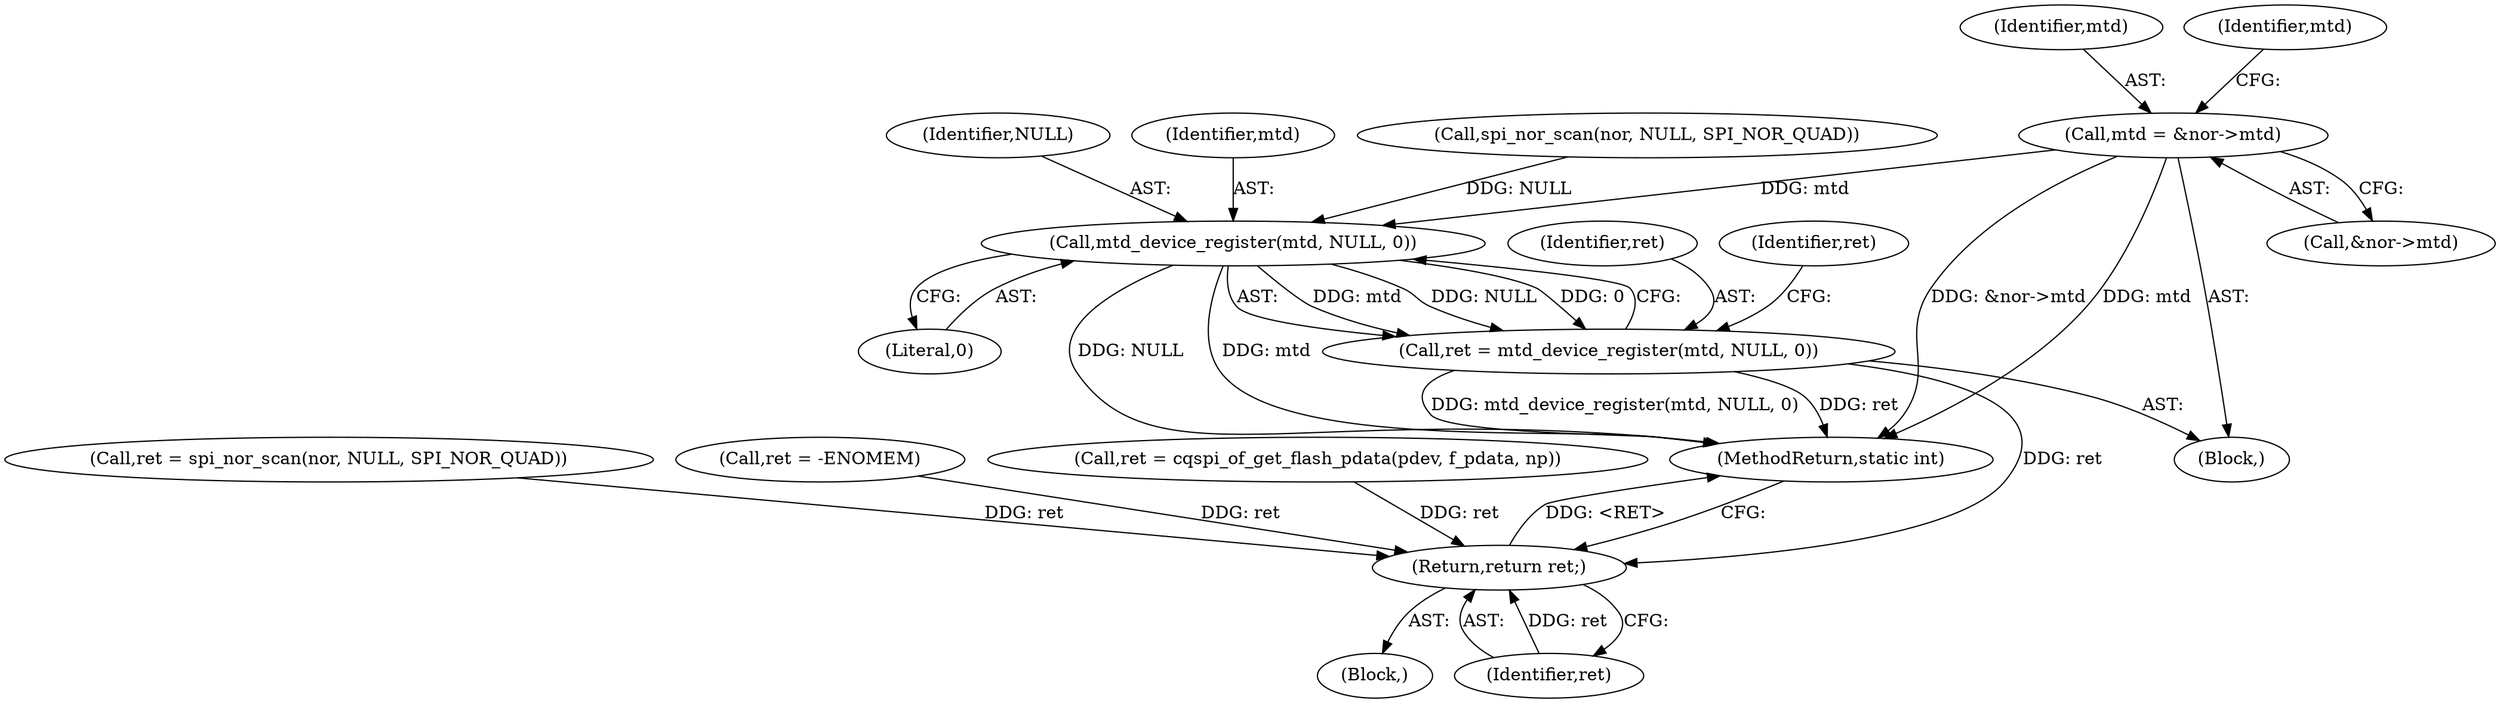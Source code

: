 digraph "0_linux_193e87143c290ec16838f5368adc0e0bc94eb931@pointer" {
"1000179" [label="(Call,mtd = &nor->mtd)"];
"1000271" [label="(Call,mtd_device_register(mtd, NULL, 0))"];
"1000269" [label="(Call,ret = mtd_device_register(mtd, NULL, 0))"];
"1000314" [label="(Return,return ret;)"];
"1000104" [label="(Block,)"];
"1000270" [label="(Identifier,ret)"];
"1000314" [label="(Return,return ret;)"];
"1000260" [label="(Call,ret = spi_nor_scan(nor, NULL, SPI_NOR_QUAD))"];
"1000269" [label="(Call,ret = mtd_device_register(mtd, NULL, 0))"];
"1000255" [label="(Call,ret = -ENOMEM)"];
"1000274" [label="(Literal,0)"];
"1000164" [label="(Call,ret = cqspi_of_get_flash_pdata(pdev, f_pdata, np))"];
"1000315" [label="(Identifier,ret)"];
"1000271" [label="(Call,mtd_device_register(mtd, NULL, 0))"];
"1000181" [label="(Call,&nor->mtd)"];
"1000124" [label="(Block,)"];
"1000179" [label="(Call,mtd = &nor->mtd)"];
"1000262" [label="(Call,spi_nor_scan(nor, NULL, SPI_NOR_QUAD))"];
"1000273" [label="(Identifier,NULL)"];
"1000180" [label="(Identifier,mtd)"];
"1000316" [label="(MethodReturn,static int)"];
"1000187" [label="(Identifier,mtd)"];
"1000272" [label="(Identifier,mtd)"];
"1000276" [label="(Identifier,ret)"];
"1000179" -> "1000124"  [label="AST: "];
"1000179" -> "1000181"  [label="CFG: "];
"1000180" -> "1000179"  [label="AST: "];
"1000181" -> "1000179"  [label="AST: "];
"1000187" -> "1000179"  [label="CFG: "];
"1000179" -> "1000316"  [label="DDG: &nor->mtd"];
"1000179" -> "1000316"  [label="DDG: mtd"];
"1000179" -> "1000271"  [label="DDG: mtd"];
"1000271" -> "1000269"  [label="AST: "];
"1000271" -> "1000274"  [label="CFG: "];
"1000272" -> "1000271"  [label="AST: "];
"1000273" -> "1000271"  [label="AST: "];
"1000274" -> "1000271"  [label="AST: "];
"1000269" -> "1000271"  [label="CFG: "];
"1000271" -> "1000316"  [label="DDG: NULL"];
"1000271" -> "1000316"  [label="DDG: mtd"];
"1000271" -> "1000269"  [label="DDG: mtd"];
"1000271" -> "1000269"  [label="DDG: NULL"];
"1000271" -> "1000269"  [label="DDG: 0"];
"1000262" -> "1000271"  [label="DDG: NULL"];
"1000269" -> "1000124"  [label="AST: "];
"1000270" -> "1000269"  [label="AST: "];
"1000276" -> "1000269"  [label="CFG: "];
"1000269" -> "1000316"  [label="DDG: ret"];
"1000269" -> "1000316"  [label="DDG: mtd_device_register(mtd, NULL, 0)"];
"1000269" -> "1000314"  [label="DDG: ret"];
"1000314" -> "1000104"  [label="AST: "];
"1000314" -> "1000315"  [label="CFG: "];
"1000315" -> "1000314"  [label="AST: "];
"1000316" -> "1000314"  [label="CFG: "];
"1000314" -> "1000316"  [label="DDG: <RET>"];
"1000315" -> "1000314"  [label="DDG: ret"];
"1000260" -> "1000314"  [label="DDG: ret"];
"1000255" -> "1000314"  [label="DDG: ret"];
"1000164" -> "1000314"  [label="DDG: ret"];
}
